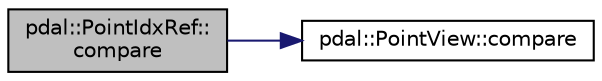 digraph "pdal::PointIdxRef::compare"
{
  edge [fontname="Helvetica",fontsize="10",labelfontname="Helvetica",labelfontsize="10"];
  node [fontname="Helvetica",fontsize="10",shape=record];
  rankdir="LR";
  Node1 [label="pdal::PointIdxRef::\lcompare",height=0.2,width=0.4,color="black", fillcolor="grey75", style="filled", fontcolor="black"];
  Node1 -> Node2 [color="midnightblue",fontsize="10",style="solid",fontname="Helvetica"];
  Node2 [label="pdal::PointView::compare",height=0.2,width=0.4,color="black", fillcolor="white", style="filled",URL="$classpdal_1_1PointView.html#a657bc229e515e78d5fdcc3171c63839e"];
}
